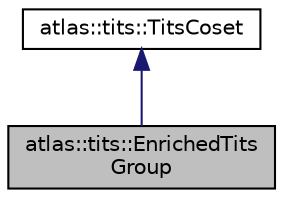 digraph "atlas::tits::EnrichedTitsGroup"
{
  edge [fontname="Helvetica",fontsize="10",labelfontname="Helvetica",labelfontsize="10"];
  node [fontname="Helvetica",fontsize="10",shape=record];
  Node1 [label="atlas::tits::EnrichedTits\lGroup",height=0.2,width=0.4,color="black", fillcolor="grey75", style="filled", fontcolor="black"];
  Node2 -> Node1 [dir="back",color="midnightblue",fontsize="10",style="solid",fontname="Helvetica"];
  Node2 [label="atlas::tits::TitsCoset",height=0.2,width=0.4,color="black", fillcolor="white", style="filled",URL="$classatlas_1_1tits_1_1TitsCoset.html"];
}
